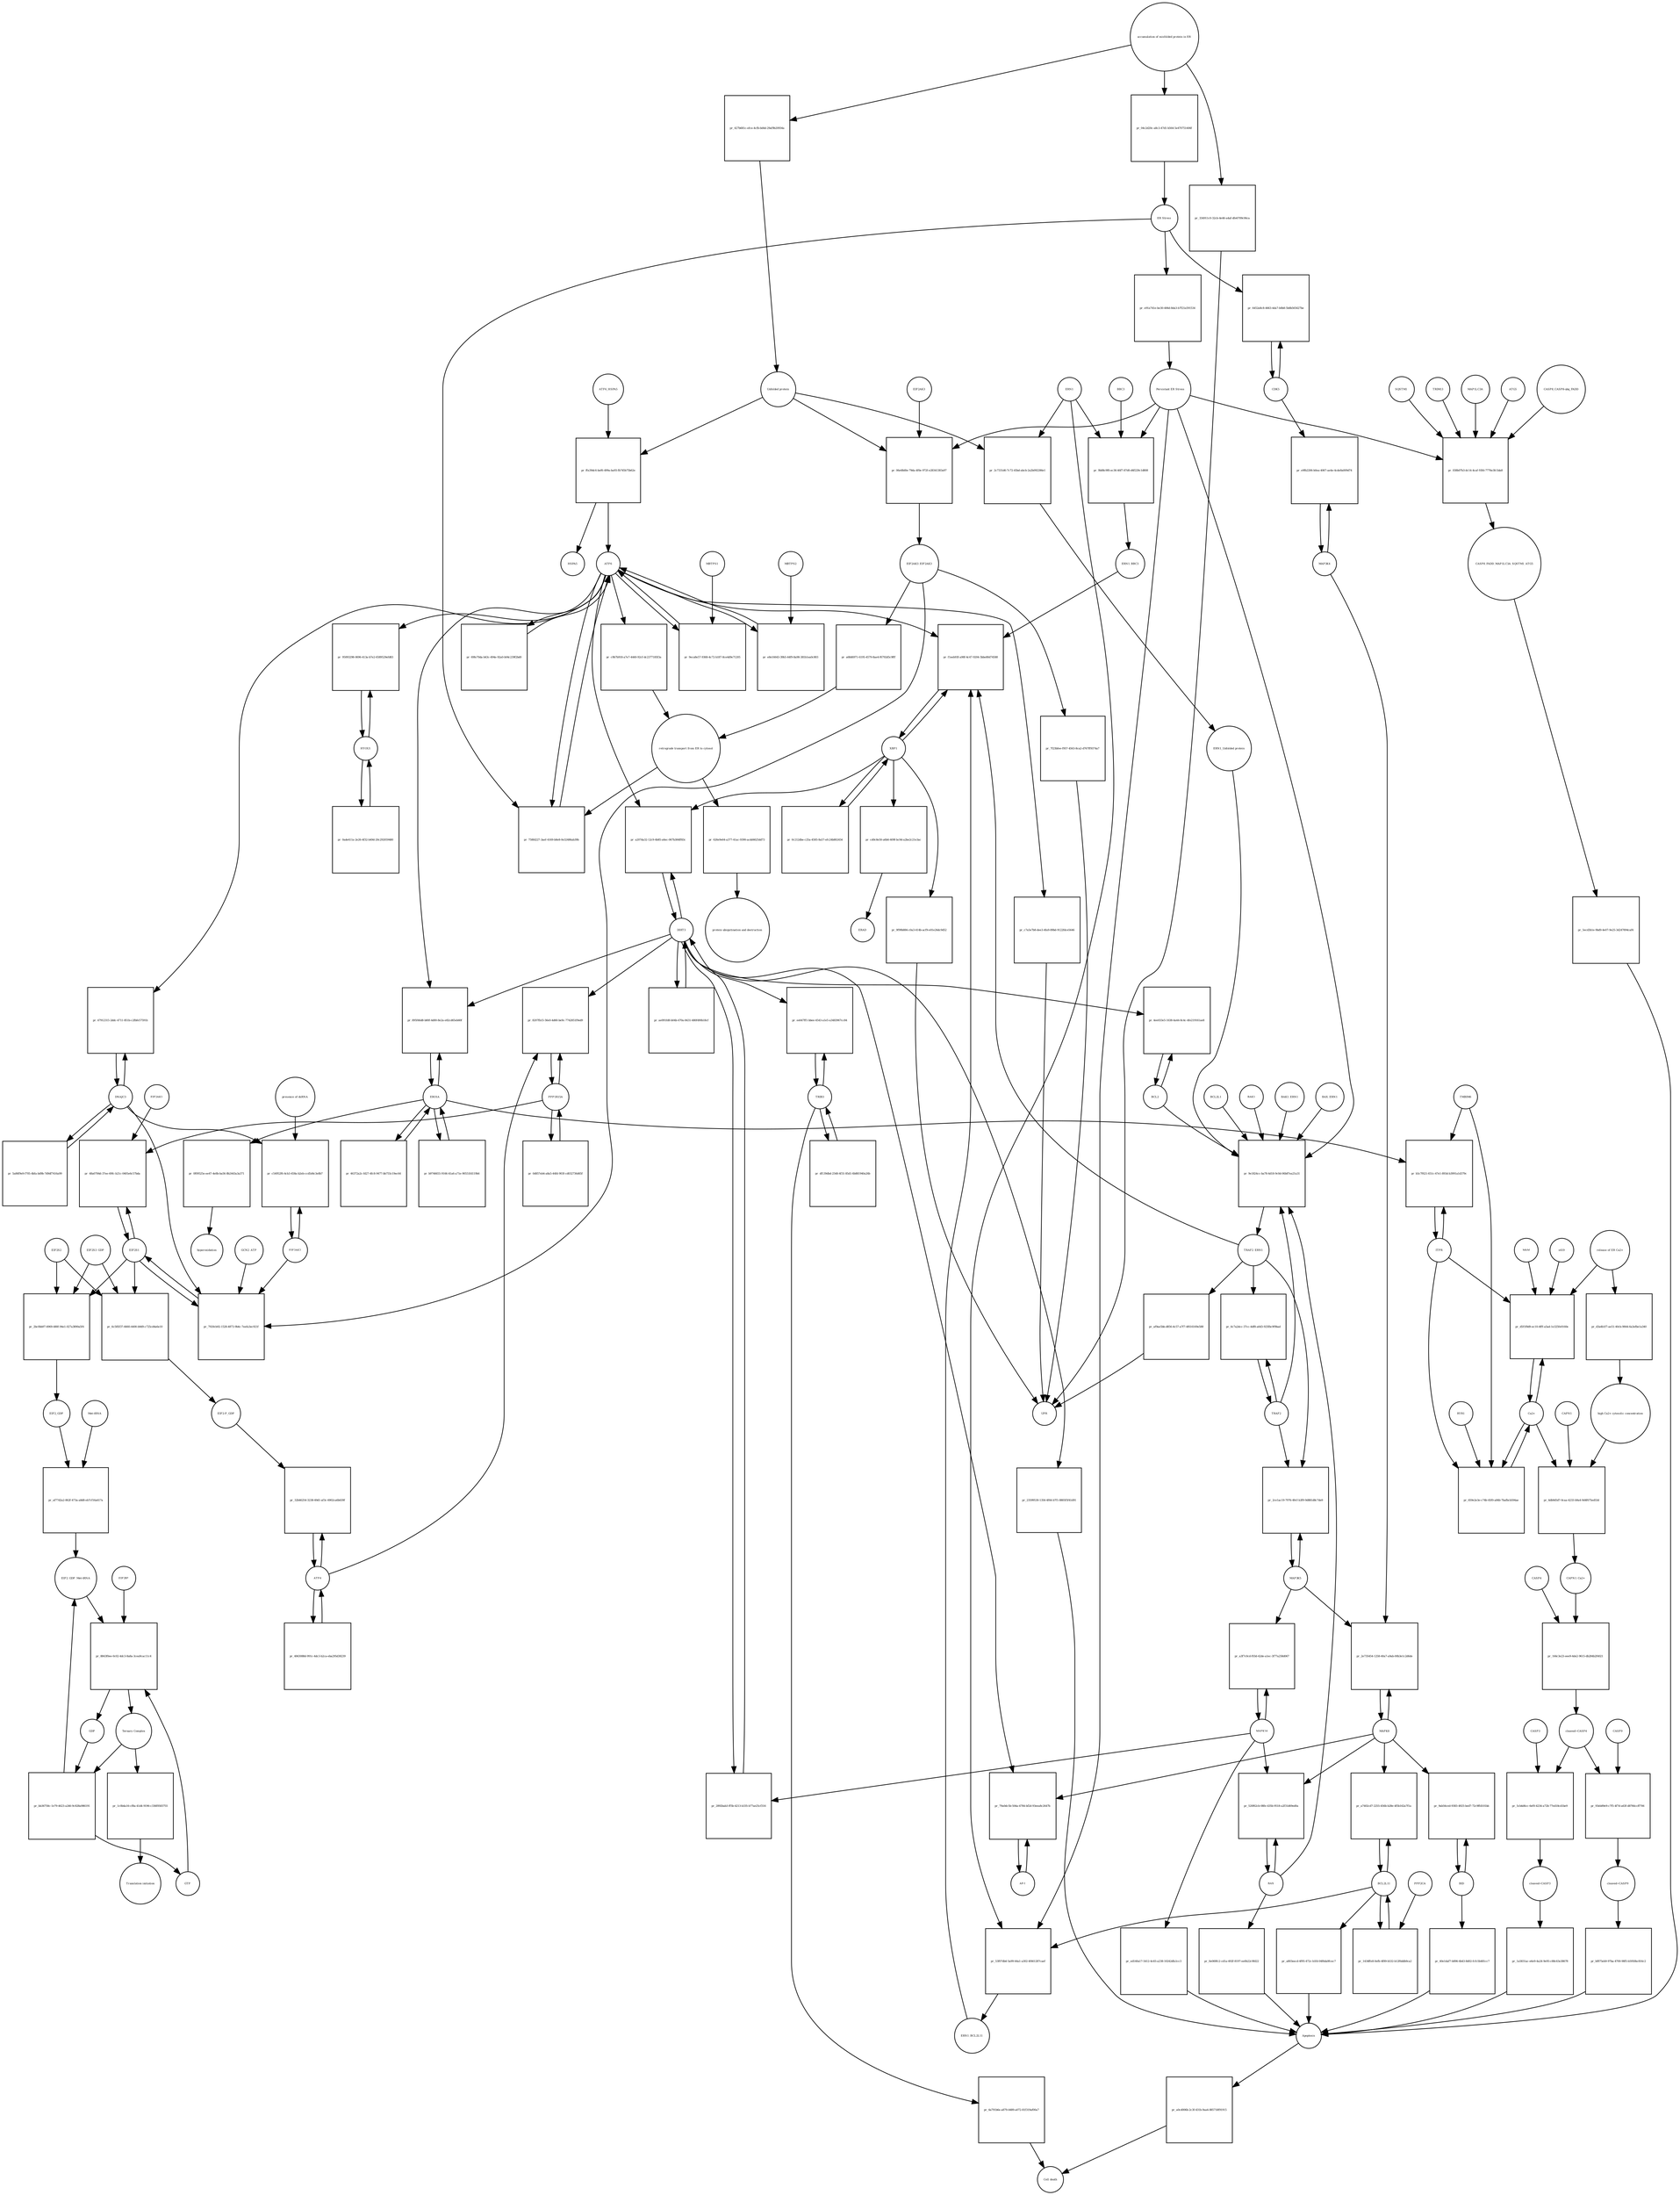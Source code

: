 strict digraph  {
ATF6_HSPA5 [annotation="", bipartite=0, cls=complex, fontsize=4, label=ATF6_HSPA5, shape=circle];
"pr_ffa39dc6-bef6-499a-ba93-fb745b75b62e" [annotation="", bipartite=1, cls=process, fontsize=4, label="pr_ffa39dc6-bef6-499a-ba93-fb745b75b62e", shape=square];
ATF6 [annotation="urn_miriam_hgnc.symbol_ATF6", bipartite=0, cls=macromolecule, fontsize=4, label=ATF6, shape=circle];
HSPA5 [annotation="urn_miriam_hgnc.symbol_HSPA5", bipartite=0, cls=macromolecule, fontsize=4, label=HSPA5, shape=circle];
"Unfolded protein" [annotation="", bipartite=0, cls=macromolecule, fontsize=4, label="Unfolded protein", shape=circle];
ERN1 [annotation="urn_miriam_hgnc.symbol_ERN1", bipartite=0, cls=macromolecule, fontsize=4, label=ERN1, shape=circle];
"pr_2c7331d6-7c72-45bd-abcb-2a2b092286e1" [annotation="", bipartite=1, cls=process, fontsize=4, label="pr_2c7331d6-7c72-45bd-abcb-2a2b092286e1", shape=square];
"ERN1_Unfolded protein" [annotation="", bipartite=0, cls=complex, fontsize=4, label="ERN1_Unfolded protein", shape=circle];
EIF2AK3_EIF2AK3 [annotation="", bipartite=0, cls=complex, fontsize=4, label=EIF2AK3_EIF2AK3, shape=circle];
"pr_a68d6971-6195-4579-8ae4-f6792d5c9fff" [annotation="", bipartite=1, cls=process, fontsize=4, label="pr_a68d6971-6195-4579-8ae4-f6792d5c9fff", shape=square];
"retrograde transport from ER to cytosol" [annotation="", bipartite=0, cls=phenotype, fontsize=4, label="retrograde transport from ER to cytosol", shape=circle];
"pr_c9b7b918-a7e7-4440-92cf-dc2377185f3a" [annotation="", bipartite=1, cls=process, fontsize=4, label="pr_c9b7b918-a7e7-4440-92cf-dc2377185f3a", shape=square];
"pr_626e9e64-a377-41ac-9390-acdd4625dd73" [annotation="", bipartite=1, cls=process, fontsize=4, label="pr_626e9e64-a377-41ac-9390-acdd4625dd73", shape=square];
"protein ubiquitination and destruction" [annotation="", bipartite=0, cls=phenotype, fontsize=4, label="protein ubiquitination and destruction", shape=circle];
"pr_9e1824cc-ba78-4d18-9c0d-06b87ea21a31" [annotation="", bipartite=1, cls=process, fontsize=4, label="pr_9e1824cc-ba78-4d18-9c0d-06b87ea21a31", shape=square];
TRAF2_ERN1 [annotation="", bipartite=0, cls=complex, fontsize=4, label=TRAF2_ERN1, shape=circle];
BAK1_ERN1 [annotation="", bipartite=0, cls=complex, fontsize=4, label=BAK1_ERN1, shape=circle];
BAX_ERN1 [annotation="", bipartite=0, cls=complex, fontsize=4, label=BAX_ERN1, shape=circle];
BCL2 [annotation="urn_miriam_hgnc.symbol_BCL2", bipartite=0, cls="nucleic acid feature", fontsize=4, label=BCL2, shape=circle];
BCL2L1 [annotation="urn_miriam_hgnc.symbol_BCL2L1", bipartite=0, cls=macromolecule, fontsize=4, label=BCL2L1, shape=circle];
"Persistant ER Stress" [annotation="", bipartite=0, cls=phenotype, fontsize=4, label="Persistant ER Stress", shape=circle];
BAX [annotation="urn_miriam_hgnc.symbol_BAX", bipartite=0, cls=macromolecule, fontsize=4, label=BAX, shape=circle];
BAK1 [annotation="urn_miriam_hgnc.symbol_BAK1", bipartite=0, cls=macromolecule, fontsize=4, label=BAK1, shape=circle];
TRAF2 [annotation="urn_miriam_hgnc.symbol_TRAF2", bipartite=0, cls=macromolecule, fontsize=4, label=TRAF2, shape=circle];
XBP1 [annotation="urn_miriam_hgnc.symbol_XBP1", bipartite=0, cls=macromolecule, fontsize=4, label=XBP1, shape=circle];
"pr_f1eeb93f-a98f-4c47-9204-5bbe80d74588" [annotation="", bipartite=1, cls=process, fontsize=4, label="pr_f1eeb93f-a98f-4c47-9204-5bbe80d74588", shape=square];
ERN1_BBC3 [annotation="", bipartite=0, cls=complex, fontsize=4, label=ERN1_BBC3, shape=circle];
ERN1_BCL2L11 [annotation="", bipartite=0, cls=complex, fontsize=4, label=ERN1_BCL2L11, shape=circle];
"pr_0c212dbe-c25a-4585-8a57-efc24b802454" [annotation="", bipartite=1, cls=process, fontsize=4, label="pr_0c212dbe-c25a-4585-8a57-efc24b802454", shape=square];
"pr_cd0c8e50-a6b6-409f-bc9d-a2be2c21e3ac" [annotation="", bipartite=1, cls=process, fontsize=4, label="pr_cd0c8e50-a6b6-409f-bc9d-a2be2c21e3ac", shape=square];
ERAD [annotation="", bipartite=0, cls=phenotype, fontsize=4, label=ERAD, shape=circle];
"pr_9f99b884-c0a3-414b-acf9-e01e26dc9d52" [annotation="", bipartite=1, cls=process, fontsize=4, label="pr_9f99b884-c0a3-414b-acf9-e01e26dc9d52", shape=square];
UPR [annotation="", bipartite=0, cls=phenotype, fontsize=4, label=UPR, shape=circle];
"pr_6c7a2dcc-37cc-4df8-a0d3-925fbc9f9bad" [annotation="", bipartite=1, cls=process, fontsize=4, label="pr_6c7a2dcc-37cc-4df8-a0d3-925fbc9f9bad", shape=square];
MAPK8 [annotation="urn_miriam_hgnc.symbol_MAPK8", bipartite=0, cls=macromolecule, fontsize=4, label=MAPK8, shape=circle];
"pr_2e735454-1258-40a7-a9ab-00b3e1c2d6de" [annotation="", bipartite=1, cls=process, fontsize=4, label="pr_2e735454-1258-40a7-a9ab-00b3e1c2d6de", shape=square];
MAP3K4 [annotation="urn_miriam_hgnc.symbol_MAP3K4", bipartite=0, cls=macromolecule, fontsize=4, label=MAP3K4, shape=circle];
MAP3K5 [annotation="urn_miriam_hgnc.symbol_MAP3K5", bipartite=0, cls=macromolecule, fontsize=4, label=MAP3K5, shape=circle];
MAPK14 [annotation="urn_miriam_hgnc.symbol_MAPK14", bipartite=0, cls=macromolecule, fontsize=4, label=MAPK14, shape=circle];
"pr_a3f7c0cd-f03d-42de-a1ec-3f77a258d067" [annotation="", bipartite=1, cls=process, fontsize=4, label="pr_a3f7c0cd-f03d-42de-a1ec-3f77a258d067", shape=square];
"pr_ed140a17-5412-4c65-a238-10242dfa1cc3" [annotation="", bipartite=1, cls=process, fontsize=4, label="pr_ed140a17-5412-4c65-a238-10242dfa1cc3", shape=square];
Apoptosis [annotation="", bipartite=0, cls=phenotype, fontsize=4, label=Apoptosis, shape=circle];
DDIT3 [annotation="urn_miriam_hgnc.symbol_DDIT3", bipartite=0, cls=macromolecule, fontsize=4, label=DDIT3, shape=circle];
"pr_2892bab3-ff5b-4213-b335-b77ae25cf316" [annotation="", bipartite=1, cls=process, fontsize=4, label="pr_2892bab3-ff5b-4213-b335-b77ae25cf316", shape=square];
"pr_23599530-1356-4f64-b7f1-8805f5f41d91" [annotation="", bipartite=1, cls=process, fontsize=4, label="pr_23599530-1356-4f64-b7f1-8805f5f41d91", shape=square];
"pr_4ee033e5-1638-4a44-8c4c-4fe219161ae8" [annotation="", bipartite=1, cls=process, fontsize=4, label="pr_4ee033e5-1638-4a44-8c4c-4fe219161ae8", shape=square];
"pr_758fd227-3aef-4169-b8e8-0e32486ab39b" [annotation="", bipartite=1, cls=process, fontsize=4, label="pr_758fd227-3aef-4169-b8e8-0e32486ab39b", shape=square];
"ER Stress" [annotation="", bipartite=0, cls=phenotype, fontsize=4, label="ER Stress", shape=circle];
"pr_9eca8e57-9368-4c72-b187-8ce4d9e71205" [annotation="", bipartite=1, cls=process, fontsize=4, label="pr_9eca8e57-9368-4c72-b187-8ce4d9e71205", shape=square];
MBTPS1 [annotation="urn_miriam_hgnc.symbol_MBTPS1", bipartite=0, cls=macromolecule, fontsize=4, label=MBTPS1, shape=circle];
"pr_e8e16643-39b5-44f9-8a98-381b1ea0c803" [annotation="", bipartite=1, cls=process, fontsize=4, label="pr_e8e16643-39b5-44f9-8a98-381b1ea0c803", shape=square];
MBTPS2 [annotation="urn_miriam_hgnc.symbol_MBTPS2", bipartite=0, cls=macromolecule, fontsize=4, label=MBTPS2, shape=circle];
"pr_69fe70da-b43c-494e-92a0-b04c239f2bd0" [annotation="", bipartite=1, cls=process, fontsize=4, label="pr_69fe70da-b43c-494e-92a0-b04c239f2bd0", shape=square];
"pr_ae091fd8-b04b-470a-8431-480f490b18cf" [annotation="", bipartite=1, cls=process, fontsize=4, label="pr_ae091fd8-b04b-470a-8431-480f490b18cf", shape=square];
"pr_a207da32-12c9-4b85-a6ec-067b384ff83c" [annotation="", bipartite=1, cls=process, fontsize=4, label="pr_a207da32-12c9-4b85-a6ec-067b384ff83c", shape=square];
EIF2S1 [annotation="urn_miriam_hgnc.symbol_EIF2S1", bipartite=0, cls=macromolecule, fontsize=4, label=EIF2S1, shape=circle];
"pr_7920cb92-1528-4873-9b4c-7eefa3ec921f" [annotation="", bipartite=1, cls=process, fontsize=4, label="pr_7920cb92-1528-4873-9b4c-7eefa3ec921f", shape=square];
GCN2_ATP [annotation="", bipartite=0, cls=complex, fontsize=4, label=GCN2_ATP, shape=circle];
EIF2AK2 [annotation="urn_miriam_hgnc.symbol_EIF2AK2", bipartite=0, cls=macromolecule, fontsize=4, label=EIF2AK2, shape=circle];
DNAJC3 [annotation="urn_miriam_hgnc.symbol_DNAJC3", bipartite=0, cls=macromolecule, fontsize=4, label=DNAJC3, shape=circle];
EIF2S2 [annotation="urn_miriam_hgnc.symbol_EIF2S2", bipartite=0, cls=macromolecule, fontsize=4, label=EIF2S2, shape=circle];
"pr_2bc0bb97-4969-480f-94e1-027a3890a5f4" [annotation="", bipartite=1, cls=process, fontsize=4, label="pr_2bc0bb97-4969-480f-94e1-027a3890a5f4", shape=square];
EIF2S3_GDP [annotation="", bipartite=0, cls=complex, fontsize=4, label=EIF2S3_GDP, shape=circle];
EIF2_GDP [annotation="", bipartite=0, cls=complex, fontsize=4, label=EIF2_GDP, shape=circle];
"EIF2_GDP_Met-tRNA" [annotation="", bipartite=0, cls=complex, fontsize=4, label="EIF2_GDP_Met-tRNA", shape=circle];
"pr_8843f0ee-0c02-4dc3-8a8a-3cea9cac11c4" [annotation="", bipartite=1, cls=process, fontsize=4, label="pr_8843f0ee-0c02-4dc3-8a8a-3cea9cac11c4", shape=square];
"Ternary Complex" [annotation="", bipartite=0, cls=complex, fontsize=4, label="Ternary Complex", shape=circle];
"EIF2B*" [annotation="", bipartite=0, cls=complex, fontsize=4, label="EIF2B*", shape=circle];
GTP [annotation="urn_miriam_obo.chebi_CHEBI%3A57600", bipartite=0, cls="simple chemical", fontsize=4, label=GTP, shape=circle];
GDP [annotation="urn_miriam_obo.chebi_CHEBI%3A65180", bipartite=0, cls="simple chemical", fontsize=4, label=GDP, shape=circle];
"pr_bb36758c-1e79-4623-a246-9c828a986191" [annotation="", bipartite=1, cls=process, fontsize=4, label="pr_bb36758c-1e79-4623-a246-9c828a986191", shape=square];
ATF4 [annotation="urn_miriam_hgnc.symbol_ATF4", bipartite=0, cls=macromolecule, fontsize=4, label=ATF4, shape=circle];
"pr_32b46254-3238-49d1-af3c-6902ca6b639f" [annotation="", bipartite=1, cls=process, fontsize=4, label="pr_32b46254-3238-49d1-af3c-6902ca6b639f", shape=square];
"EIF2-P_GDP" [annotation="", bipartite=0, cls=complex, fontsize=4, label="EIF2-P_GDP", shape=circle];
"pr_4843088d-991c-4dc3-b2ca-eba295d38239" [annotation="", bipartite=1, cls=process, fontsize=4, label="pr_4843088d-991c-4dc3-b2ca-eba295d38239", shape=square];
PPP1R15A [annotation="urn_miriam_hgnc.symbol_PPP1R15A", bipartite=0, cls=macromolecule, fontsize=4, label=PPP1R15A, shape=circle];
"pr_8207fb15-56e0-4d60-be9c-7742851f9ed9" [annotation="", bipartite=1, cls=process, fontsize=4, label="pr_8207fb15-56e0-4d60-be9c-7742851f9ed9", shape=square];
"pr_0d857eb4-a8a5-44fd-903f-cd032736d65f" [annotation="", bipartite=1, cls=process, fontsize=4, label="pr_0d857eb4-a8a5-44fd-903f-cd032736d65f", shape=square];
"pr_1c0b4a16-cf8a-41d4-9196-c336f0583755" [annotation="", bipartite=1, cls=process, fontsize=4, label="pr_1c0b4a16-cf8a-41d4-9196-c336f0583755", shape=square];
"Translation initiation" [annotation="", bipartite=0, cls=phenotype, fontsize=4, label="Translation initiation", shape=circle];
"pr_2ce1ac19-7976-49cf-b3f9-9d881d8c7de9" [annotation="", bipartite=1, cls=process, fontsize=4, label="pr_2ce1ac19-7976-49cf-b3f9-9d881d8c7de9", shape=square];
ERO1A [annotation="urn_miriam_hgnc.symbol_ERO1A", bipartite=0, cls=macromolecule, fontsize=4, label=ERO1A, shape=circle];
"pr_895f46d8-b80f-4d00-8e2a-e82cd65eb60f" [annotation="", bipartite=1, cls=process, fontsize=4, label="pr_895f46d8-b80f-4d00-8e2a-e82cd65eb60f", shape=square];
"pr_b9746655-9166-41a6-a71e-90551fd119b6" [annotation="", bipartite=1, cls=process, fontsize=4, label="pr_b9746655-9166-41a6-a71e-90551fd119b6", shape=square];
"pr_48a0784d-37ee-49fc-b21c-0405e6c57bda" [annotation="", bipartite=1, cls=process, fontsize=4, label="pr_48a0784d-37ee-49fc-b21c-0405e6c57bda", shape=square];
EIF2AK1 [annotation="urn_miriam_hgnc.symbol_EIF2AK1", bipartite=0, cls=macromolecule, fontsize=4, label=EIF2AK1, shape=circle];
"pr_520f62cb-08fe-435b-9518-a2f31d69ed0a" [annotation="", bipartite=1, cls=process, fontsize=4, label="pr_520f62cb-08fe-435b-9518-a2f31d69ed0a", shape=square];
"pr_0e069fc2-cd1a-492f-8197-ee0b22c9fd22" [annotation="", bipartite=1, cls=process, fontsize=4, label="pr_0e069fc2-cd1a-492f-8197-ee0b22c9fd22", shape=square];
"Ca2+" [annotation="urn_miriam_obo.chebi_CHEBI%3A29108", bipartite=0, cls="simple chemical", fontsize=4, label="Ca2+", shape=circle];
"pr_d5f1f8d9-ec10-4fff-a5ad-1e325fe0160e" [annotation="", bipartite=1, cls=process, fontsize=4, label="pr_d5f1f8d9-ec10-4fff-a5ad-1e325fe0160e", shape=square];
"release of ER Ca2+" [annotation="", bipartite=0, cls=phenotype, fontsize=4, label="release of ER Ca2+", shape=circle];
ITPR [annotation="urn_miriam_hgnc.symbol_ITPR1|urn_miriam_hgnc.symbol_ITPR2|urn_miriam_hgnc.symbol_ITPR3", bipartite=0, cls=macromolecule, fontsize=4, label=ITPR, shape=circle];
MAM [annotation="", bipartite=0, cls=phenotype, fontsize=4, label=MAM, shape=circle];
s619 [annotation="", bipartite=0, cls=complex, fontsize=4, label=s619, shape=circle];
"pr_e9fb2206-b0ea-4067-ae4e-4cde8a009d74" [annotation="", bipartite=1, cls=process, fontsize=4, label="pr_e9fb2206-b0ea-4067-ae4e-4cde8a009d74", shape=square];
CDK5 [annotation="urn_miriam_hgnc.symbol_CDK5", bipartite=0, cls=macromolecule, fontsize=4, label=CDK5, shape=circle];
"pr_6452a8c8-4663-4da7-b0b8-5b8b565627be" [annotation="", bipartite=1, cls="uncertain process", fontsize=4, label="pr_6452a8c8-4663-4da7-b0b8-5b8b565627be", shape=square];
"pr_a0cd006b-2c3f-431b-9aa4-885718f91915" [annotation="", bipartite=1, cls=process, fontsize=4, label="pr_a0cd006b-2c3f-431b-9aa4-885718f91915", shape=square];
"Cell death" [annotation="", bipartite=0, cls=phenotype, fontsize=4, label="Cell death", shape=circle];
"pr_659e2e3e-c74b-45f0-a84b-7bafbcb594ae" [annotation="", bipartite=1, cls=process, fontsize=4, label="pr_659e2e3e-c74b-45f0-a84b-7bafbcb594ae", shape=square];
TMBIM6 [annotation="urn_miriam_hgnc.symbol_TMBIM6", bipartite=0, cls=macromolecule, fontsize=4, label=TMBIM6, shape=circle];
RYR1 [annotation="urn_miriam_hgnc.symbol_RYR1", bipartite=0, cls=macromolecule, fontsize=4, label=RYR1, shape=circle];
EIF2AK3 [annotation="urn_miriam_hgnc.symbol_EIF2AK3", bipartite=0, cls=macromolecule, fontsize=4, label=EIF2AK3, shape=circle];
"pr_06e68d0e-79da-4f0e-972f-e28341383a97" [annotation="", bipartite=1, cls=process, fontsize=4, label="pr_06e68d0e-79da-4f0e-972f-e28341383a97", shape=square];
"pr_0f09525e-ee47-4e8b-ba56-8b2443a3a371" [annotation="", bipartite=1, cls=process, fontsize=4, label="pr_0f09525e-ee47-4e8b-ba56-8b2443a3a371", shape=square];
hyperoxidation [annotation="", bipartite=0, cls=phenotype, fontsize=4, label=hyperoxidation, shape=circle];
"pr_46372a2c-fd27-4fc8-9477-bb755c19ec64" [annotation="", bipartite=1, cls=process, fontsize=4, label="pr_46372a2c-fd27-4fc8-9477-bb755c19ec64", shape=square];
"pr_e91a741e-be30-406d-8da3-b7f21a591534" [annotation="", bipartite=1, cls=process, fontsize=4, label="pr_e91a741e-be30-406d-8da3-b7f21a591534", shape=square];
"CASP8_CASP8-ubq_FADD" [annotation="", bipartite=0, cls=complex, fontsize=4, label="CASP8_CASP8-ubq_FADD", shape=circle];
"pr_038b07b3-dc14-4caf-93fd-7776e3fc5da8" [annotation="", bipartite=1, cls=process, fontsize=4, label="pr_038b07b3-dc14-4caf-93fd-7776e3fc5da8", shape=square];
"SQSTM1 " [annotation="urn_miriam_hgnc.symbol_SQSTM1", bipartite=0, cls=macromolecule, fontsize=4, label="SQSTM1 ", shape=circle];
CASP8_FADD_MAP1LC3A_SQSTM1_ATG5 [annotation="", bipartite=0, cls=complex, fontsize=4, label=CASP8_FADD_MAP1LC3A_SQSTM1_ATG5, shape=circle];
TRIM13 [annotation="urn_miriam_hgnc.symbol_TRIM13", bipartite=0, cls=macromolecule, fontsize=4, label=TRIM13, shape=circle];
MAP1LC3A [annotation="urn_miriam_hgnc.symbol_MAP1LC3A", bipartite=0, cls=macromolecule, fontsize=4, label=MAP1LC3A, shape=circle];
ATG5 [annotation="urn_miriam_hgnc.symbol_ATG5", bipartite=0, cls=macromolecule, fontsize=4, label=ATG5, shape=circle];
"pr_5ecd3b1e-9bd9-4e07-9e25-3d247894caf4" [annotation="", bipartite=1, cls=process, fontsize=4, label="pr_5ecd3b1e-9bd9-4e07-9e25-3d247894caf4", shape=square];
"AP-1" [annotation="urn_miriam_hgnc.symbol_FOS|urn_miriam_hgnc.symbol_FOSB|urn_miriam_hgnc.symbol_FOSL1|urn_miriam_hgnc.symbol_FOSL2|urn_miriam_hgnc.symbol_JUN|urn_miriam_hgnc.symbol_JUNB|urn_miriam_hgnc.symbol_JUND", bipartite=0, cls=macromolecule, fontsize=4, label="AP-1", shape=circle];
"pr_79a0dc5b-504a-4784-bf2d-93eea8c2647b" [annotation="", bipartite=1, cls=process, fontsize=4, label="pr_79a0dc5b-504a-4784-bf2d-93eea8c2647b", shape=square];
"pr_c54952f6-4cb3-458a-b2eb-ccd5d4c3e8b7" [annotation="", bipartite=1, cls=process, fontsize=4, label="pr_c54952f6-4cb3-458a-b2eb-ccd5d4c3e8b7", shape=square];
"presence of dsRNA" [annotation="", bipartite=0, cls=phenotype, fontsize=4, label="presence of dsRNA", shape=circle];
"Met-tRNA" [annotation="urn_miriam_hgnc_HGNC%3A34779", bipartite=0, cls="nucleic acid feature", fontsize=4, label="Met-tRNA", shape=circle];
"pr_af77d2a2-862f-473a-a8d8-eb7cf16a617a" [annotation="", bipartite=1, cls=process, fontsize=4, label="pr_af77d2a2-862f-473a-a8d8-eb7cf16a617a", shape=square];
"pr_6c585f37-6660-4400-b9d9-c725cd4a6e10" [annotation="", bipartite=1, cls=process, fontsize=4, label="pr_6c585f37-6660-4400-b9d9-c725cd4a6e10", shape=square];
"accumulation of misfolded protein in ER" [annotation="", bipartite=0, cls=phenotype, fontsize=4, label="accumulation of misfolded protein in ER", shape=circle];
"pr_427b681c-efce-4cfb-bd4d-29af9b20934a" [annotation="", bipartite=1, cls=process, fontsize=4, label="pr_427b681c-efce-4cfb-bd4d-29af9b20934a", shape=square];
"pr_04c2d20c-a8c3-47d1-b564-5e470751406f" [annotation="", bipartite=1, cls=process, fontsize=4, label="pr_04c2d20c-a8c3-47d1-b564-5e470751406f", shape=square];
"pr_334911c0-32cb-4e46-a4af-dfe6709c06ca" [annotation="", bipartite=1, cls=process, fontsize=4, label="pr_334911c0-32cb-4e46-a4af-dfe6709c06ca", shape=square];
"pr_7f23bfee-f957-4563-8ca2-d767ff9374a7" [annotation="", bipartite=1, cls=process, fontsize=4, label="pr_7f23bfee-f957-4563-8ca2-d767ff9374a7", shape=square];
"pr_af9ae5bb-d856-4c57-a7f7-4f616169e588" [annotation="", bipartite=1, cls=process, fontsize=4, label="pr_af9ae5bb-d856-4c57-a7f7-4f616169e588", shape=square];
"pr_c7a5e7b8-dee3-4fa9-89bd-9122fdce5646" [annotation="", bipartite=1, cls=process, fontsize=4, label="pr_c7a5e7b8-dee3-4fa9-89bd-9122fdce5646", shape=square];
BCL2L11 [annotation="urn_miriam_hgnc.symbol_BCL2L11", bipartite=0, cls=macromolecule, fontsize=4, label=BCL2L11, shape=circle];
"pr_a7402cd7-2255-456b-b28e-4f5b162a7f1a" [annotation="", bipartite=1, cls=process, fontsize=4, label="pr_a7402cd7-2255-456b-b28e-4f5b162a7f1a", shape=square];
BID [annotation="urn_miriam_hgnc.symbol_BID", bipartite=0, cls=macromolecule, fontsize=4, label=BID, shape=circle];
"pr_9ab56ced-9383-4925-bed7-72c9ffd101bb" [annotation="", bipartite=1, cls=process, fontsize=4, label="pr_9ab56ced-9383-4925-bed7-72c9ffd101bb", shape=square];
"pr_a803eecd-4f95-472c-b1fd-04f6da9fcec7" [annotation="", bipartite=1, cls=process, fontsize=4, label="pr_a803eecd-4f95-472c-b1fd-04f6da9fcec7", shape=square];
"pr_40e1daf7-b896-4b43-8d02-fcfc5b481cc7" [annotation="", bipartite=1, cls=process, fontsize=4, label="pr_40e1daf7-b896-4b43-8d02-fcfc5b481cc7", shape=square];
"pr_53f07db4-5a99-44a1-a302-4f461287caef" [annotation="", bipartite=1, cls=process, fontsize=4, label="pr_53f07db4-5a99-44a1-a302-4f461287caef", shape=square];
"pr_9b88c9f8-ec36-46f7-87d0-d6f229c1d808" [annotation="", bipartite=1, cls=process, fontsize=4, label="pr_9b88c9f8-ec36-46f7-87d0-d6f229c1d808", shape=square];
BBC3 [annotation="urn_miriam_hgnc.symbol_BBC3", bipartite=0, cls=macromolecule, fontsize=4, label=BBC3, shape=circle];
"pr_1434ffe8-0efb-4f89-b532-b12f6ddb9ca2" [annotation="", bipartite=1, cls=process, fontsize=4, label="pr_1434ffe8-0efb-4f89-b532-b12f6ddb9ca2", shape=square];
PPP2CA [annotation="urn_miriam_hgnc.symbol_PPP2CA", bipartite=0, cls=macromolecule, fontsize=4, label=PPP2CA, shape=circle];
TRIB3 [annotation="urn_miriam_hgnc.symbol_TRIB3", bipartite=0, cls=macromolecule, fontsize=4, label=TRIB3, shape=circle];
"pr_ee647ff1-bbee-4543-a1e5-a3483967cc84" [annotation="", bipartite=1, cls=process, fontsize=4, label="pr_ee647ff1-bbee-4543-a1e5-a3483967cc84", shape=square];
"pr_df139dbd-2548-4f31-85d1-6b881940a26b" [annotation="", bipartite=1, cls=process, fontsize=4, label="pr_df139dbd-2548-4f31-85d1-6b881940a26b", shape=square];
"pr_4a791b6e-a879-4489-a072-81f319af00a7" [annotation="", bipartite=1, cls=process, fontsize=4, label="pr_4a791b6e-a879-4489-a072-81f319af00a7", shape=square];
"pr_d3a4b1f7-ae51-40cb-9844-6a3efbe1a340" [annotation="", bipartite=1, cls=process, fontsize=4, label="pr_d3a4b1f7-ae51-40cb-9844-6a3efbe1a340", shape=square];
"high Ca2+ cytosolic concentration" [annotation="", bipartite=0, cls=phenotype, fontsize=4, label="high Ca2+ cytosolic concentration", shape=circle];
"pr_47912315-2ddc-4711-851b-c2fbfe57591b" [annotation="", bipartite=1, cls=process, fontsize=4, label="pr_47912315-2ddc-4711-851b-c2fbfe57591b", shape=square];
"pr_5a86f9e9-f705-4bfa-bd9b-7d9df7416a99" [annotation="", bipartite=1, cls=process, fontsize=4, label="pr_5a86f9e9-f705-4bfa-bd9b-7d9df7416a99", shape=square];
"pr_b5c7f621-651c-47e1-893d-b3991a1d379c" [annotation="", bipartite=1, cls=process, fontsize=4, label="pr_b5c7f621-651c-47e1-893d-b3991a1d379c", shape=square];
CASP4 [annotation="urn_miriam_hgnc.symbol_CASP4", bipartite=0, cls=macromolecule, fontsize=4, label=CASP4, shape=circle];
"pr_166c3e23-eee9-4de2-9615-db284b2f4021" [annotation="", bipartite=1, cls=process, fontsize=4, label="pr_166c3e23-eee9-4de2-9615-db284b2f4021", shape=square];
"cleaved~CASP4" [annotation="urn_miriam_hgnc.symbol_CASP4", bipartite=0, cls=macromolecule, fontsize=4, label="cleaved~CASP4", shape=circle];
"CAPN1_Ca2+" [annotation="", bipartite=0, cls=complex, fontsize=4, label="CAPN1_Ca2+", shape=circle];
CASP3 [annotation="urn_miriam_hgnc.symbol_CASP3", bipartite=0, cls=macromolecule, fontsize=4, label=CASP3, shape=circle];
"pr_5cb4d6cc-6ef0-4234-a72b-77ed18cd1be9" [annotation="", bipartite=1, cls=process, fontsize=4, label="pr_5cb4d6cc-6ef0-4234-a72b-77ed18cd1be9", shape=square];
"cleaved~CASP3" [annotation="urn_miriam_hgnc.symbol_CASP3", bipartite=0, cls=macromolecule, fontsize=4, label="cleaved~CASP3", shape=circle];
CASP9 [annotation="urn_miriam_hgnc.symbol_CSAP9", bipartite=0, cls=macromolecule, fontsize=4, label=CASP9, shape=circle];
"pr_93eb89e9-c7f5-4f7d-a63f-d8766ccff706" [annotation="", bipartite=1, cls=process, fontsize=4, label="pr_93eb89e9-c7f5-4f7d-a63f-d8766ccff706", shape=square];
"cleaved~CASP9" [annotation="urn_miriam_hgnc.symbol_CASP9", bipartite=0, cls=macromolecule, fontsize=4, label="cleaved~CASP9", shape=circle];
CAPN1 [annotation="urn_miriam_hgnc.symbol_CAPN1", bipartite=0, cls=macromolecule, fontsize=4, label=CAPN1, shape=circle];
"pr_4db9d5d7-0caa-4233-b9a4-9d4f675ed53d" [annotation="", bipartite=1, cls=process, fontsize=4, label="pr_4db9d5d7-0caa-4233-b9a4-9d4f675ed53d", shape=square];
"pr_1a5831ac-e6e9-4a24-9e95-c88c63e38678" [annotation="", bipartite=1, cls=process, fontsize=4, label="pr_1a5831ac-e6e9-4a24-9e95-c88c63e38678", shape=square];
"pr_bf875eb9-97ba-4700-98f5-b5950bc816c2" [annotation="", bipartite=1, cls=process, fontsize=4, label="pr_bf875eb9-97ba-4700-98f5-b5950bc816c2", shape=square];
HYOU1 [annotation="urn_miriam_hgnc.symbol_HYOU1", bipartite=0, cls=macromolecule, fontsize=4, label=HYOU1, shape=circle];
"pr_95093298-0696-413a-b7e2-6589529efd83" [annotation="", bipartite=1, cls=process, fontsize=4, label="pr_95093298-0696-413a-b7e2-6589529efd83", shape=square];
"pr_0ade411a-2e26-4f32-b49d-20c292059480" [annotation="", bipartite=1, cls=process, fontsize=4, label="pr_0ade411a-2e26-4f32-b49d-20c292059480", shape=square];
ATF6_HSPA5 -> "pr_ffa39dc6-bef6-499a-ba93-fb745b75b62e"  [annotation="", interaction_type=consumption];
"pr_ffa39dc6-bef6-499a-ba93-fb745b75b62e" -> ATF6  [annotation="", interaction_type=production];
"pr_ffa39dc6-bef6-499a-ba93-fb745b75b62e" -> HSPA5  [annotation="", interaction_type=production];
ATF6 -> "pr_c9b7b918-a7e7-4440-92cf-dc2377185f3a"  [annotation="", interaction_type=consumption];
ATF6 -> "pr_f1eeb93f-a98f-4c47-9204-5bbe80d74588"  [annotation="urn_miriam_pubmed_26587781|urn_miriam_pubmed_23430059", interaction_type=catalysis];
ATF6 -> "pr_758fd227-3aef-4169-b8e8-0e32486ab39b"  [annotation="", interaction_type=consumption];
ATF6 -> "pr_9eca8e57-9368-4c72-b187-8ce4d9e71205"  [annotation="", interaction_type=consumption];
ATF6 -> "pr_e8e16643-39b5-44f9-8a98-381b1ea0c803"  [annotation="", interaction_type=consumption];
ATF6 -> "pr_69fe70da-b43c-494e-92a0-b04c239f2bd0"  [annotation="", interaction_type=consumption];
ATF6 -> "pr_a207da32-12c9-4b85-a6ec-067b384ff83c"  [annotation="urn_miriam_pubmed_26587781|urn_miriam_pubmed_17991856|urn_miriam_pubmed_28843399", interaction_type=catalysis];
ATF6 -> "pr_895f46d8-b80f-4d00-8e2a-e82cd65eb60f"  [annotation="urn_miriam_pubmed_23850759|urn_miriam_pubmed_25387528", interaction_type=catalysis];
ATF6 -> "pr_c7a5e7b8-dee3-4fa9-89bd-9122fdce5646"  [annotation="", interaction_type=consumption];
ATF6 -> "pr_47912315-2ddc-4711-851b-c2fbfe57591b"  [annotation="urn_miriam_pubmed_12601012|urn_miriam_pubmed_18360008", interaction_type=catalysis];
ATF6 -> "pr_95093298-0696-413a-b7e2-6589529efd83"  [annotation=urn_miriam_pubmed_18360008, interaction_type=catalysis];
"Unfolded protein" -> "pr_ffa39dc6-bef6-499a-ba93-fb745b75b62e"  [annotation="urn_miriam_pubmed_19509052|urn_miriam_pubmed_12847084|urn_miriam_pubmed_23850759", interaction_type=catalysis];
"Unfolded protein" -> "pr_2c7331d6-7c72-45bd-abcb-2a2b092286e1"  [annotation="", interaction_type=consumption];
"Unfolded protein" -> "pr_06e68d0e-79da-4f0e-972f-e28341383a97"  [annotation=urn_miriam_pubmed_17991856, interaction_type=catalysis];
ERN1 -> "pr_2c7331d6-7c72-45bd-abcb-2a2b092286e1"  [annotation="", interaction_type=consumption];
ERN1 -> "pr_53f07db4-5a99-44a1-a302-4f461287caef"  [annotation="", interaction_type=consumption];
ERN1 -> "pr_9b88c9f8-ec36-46f7-87d0-d6f229c1d808"  [annotation="", interaction_type=consumption];
"pr_2c7331d6-7c72-45bd-abcb-2a2b092286e1" -> "ERN1_Unfolded protein"  [annotation="", interaction_type=production];
"ERN1_Unfolded protein" -> "pr_9e1824cc-ba78-4d18-9c0d-06b87ea21a31"  [annotation="", interaction_type=consumption];
EIF2AK3_EIF2AK3 -> "pr_a68d6971-6195-4579-8ae4-f6792d5c9fff"  [annotation="", interaction_type=consumption];
EIF2AK3_EIF2AK3 -> "pr_7920cb92-1528-4873-9b4c-7eefa3ec921f"  [annotation="urn_miriam_pubmed_12667446|urn_miriam_pubmed_16246152|urn_miriam_pubmed_12601012|urn_miriam_pubmed_23850759|urn_miriam_pubmed_18360008|urn_miriam_pubmed_26587781", interaction_type=catalysis];
EIF2AK3_EIF2AK3 -> "pr_7f23bfee-f957-4563-8ca2-d767ff9374a7"  [annotation="", interaction_type=consumption];
"pr_a68d6971-6195-4579-8ae4-f6792d5c9fff" -> "retrograde transport from ER to cytosol"  [annotation="", interaction_type=production];
"retrograde transport from ER to cytosol" -> "pr_626e9e64-a377-41ac-9390-acdd4625dd73"  [annotation="", interaction_type=consumption];
"retrograde transport from ER to cytosol" -> "pr_758fd227-3aef-4169-b8e8-0e32486ab39b"  [annotation="urn_miriam_pubmed_18360008|urn_miriam_pubmed_17991856|urn_miriam_pubmed_26587781|urn_miriam_pubmed_12847084", interaction_type=inhibition];
"pr_c9b7b918-a7e7-4440-92cf-dc2377185f3a" -> "retrograde transport from ER to cytosol"  [annotation="", interaction_type=production];
"pr_626e9e64-a377-41ac-9390-acdd4625dd73" -> "protein ubiquitination and destruction"  [annotation="", interaction_type=production];
"pr_9e1824cc-ba78-4d18-9c0d-06b87ea21a31" -> TRAF2_ERN1  [annotation="", interaction_type=production];
TRAF2_ERN1 -> "pr_f1eeb93f-a98f-4c47-9204-5bbe80d74588"  [annotation="urn_miriam_pubmed_26587781|urn_miriam_pubmed_23430059", interaction_type=catalysis];
TRAF2_ERN1 -> "pr_6c7a2dcc-37cc-4df8-a0d3-925fbc9f9bad"  [annotation=urn_miriam_pubmed_23850759, interaction_type=catalysis];
TRAF2_ERN1 -> "pr_2ce1ac19-7976-49cf-b3f9-9d881d8c7de9"  [annotation=urn_miriam_pubmed_23850759, interaction_type=catalysis];
TRAF2_ERN1 -> "pr_af9ae5bb-d856-4c57-a7f7-4f616169e588"  [annotation="", interaction_type=consumption];
BAK1_ERN1 -> "pr_9e1824cc-ba78-4d18-9c0d-06b87ea21a31"  [annotation="urn_miriam_pubmed_23850759|urn_miriam_pubmed_23430059|urn_miriam_pubmed_26587781", interaction_type=catalysis];
BAX_ERN1 -> "pr_9e1824cc-ba78-4d18-9c0d-06b87ea21a31"  [annotation="urn_miriam_pubmed_23850759|urn_miriam_pubmed_23430059|urn_miriam_pubmed_26587781", interaction_type=catalysis];
BCL2 -> "pr_9e1824cc-ba78-4d18-9c0d-06b87ea21a31"  [annotation="urn_miriam_pubmed_23850759|urn_miriam_pubmed_23430059|urn_miriam_pubmed_26587781", interaction_type=inhibition];
BCL2 -> "pr_4ee033e5-1638-4a44-8c4c-4fe219161ae8"  [annotation="", interaction_type=consumption];
BCL2L1 -> "pr_9e1824cc-ba78-4d18-9c0d-06b87ea21a31"  [annotation="urn_miriam_pubmed_23850759|urn_miriam_pubmed_23430059|urn_miriam_pubmed_26587781", interaction_type=inhibition];
"Persistant ER Stress" -> "pr_9e1824cc-ba78-4d18-9c0d-06b87ea21a31"  [annotation="urn_miriam_pubmed_23850759|urn_miriam_pubmed_23430059|urn_miriam_pubmed_26587781", interaction_type=inhibition];
"Persistant ER Stress" -> "pr_06e68d0e-79da-4f0e-972f-e28341383a97"  [annotation=urn_miriam_pubmed_17991856, interaction_type=catalysis];
"Persistant ER Stress" -> "pr_038b07b3-dc14-4caf-93fd-7776e3fc5da8"  [annotation=urn_miriam_pubmed_17991856, interaction_type=catalysis];
"Persistant ER Stress" -> "pr_53f07db4-5a99-44a1-a302-4f461287caef"  [annotation="urn_miriam_pubmed_23850759|urn_miriam_pubmed_23430059|urn_miriam_pubmed_26587781", interaction_type=inhibition];
"Persistant ER Stress" -> "pr_9b88c9f8-ec36-46f7-87d0-d6f229c1d808"  [annotation="urn_miriam_pubmed_23430059|urn_miriam_pubmed_17991856", interaction_type=inhibition];
BAX -> "pr_9e1824cc-ba78-4d18-9c0d-06b87ea21a31"  [annotation="urn_miriam_pubmed_23850759|urn_miriam_pubmed_23430059|urn_miriam_pubmed_26587781", interaction_type=catalysis];
BAX -> "pr_520f62cb-08fe-435b-9518-a2f31d69ed0a"  [annotation="", interaction_type=consumption];
BAX -> "pr_0e069fc2-cd1a-492f-8197-ee0b22c9fd22"  [annotation="", interaction_type=consumption];
BAK1 -> "pr_9e1824cc-ba78-4d18-9c0d-06b87ea21a31"  [annotation="urn_miriam_pubmed_23850759|urn_miriam_pubmed_23430059|urn_miriam_pubmed_26587781", interaction_type=catalysis];
TRAF2 -> "pr_9e1824cc-ba78-4d18-9c0d-06b87ea21a31"  [annotation="", interaction_type=consumption];
TRAF2 -> "pr_6c7a2dcc-37cc-4df8-a0d3-925fbc9f9bad"  [annotation="", interaction_type=consumption];
TRAF2 -> "pr_2ce1ac19-7976-49cf-b3f9-9d881d8c7de9"  [annotation=urn_miriam_pubmed_23850759, interaction_type=catalysis];
XBP1 -> "pr_f1eeb93f-a98f-4c47-9204-5bbe80d74588"  [annotation="", interaction_type=consumption];
XBP1 -> "pr_0c212dbe-c25a-4585-8a57-efc24b802454"  [annotation="", interaction_type=consumption];
XBP1 -> "pr_cd0c8e50-a6b6-409f-bc9d-a2be2c21e3ac"  [annotation="", interaction_type=consumption];
XBP1 -> "pr_9f99b884-c0a3-414b-acf9-e01e26dc9d52"  [annotation="", interaction_type=consumption];
XBP1 -> "pr_a207da32-12c9-4b85-a6ec-067b384ff83c"  [annotation="urn_miriam_pubmed_26587781|urn_miriam_pubmed_17991856|urn_miriam_pubmed_28843399", interaction_type=catalysis];
"pr_f1eeb93f-a98f-4c47-9204-5bbe80d74588" -> XBP1  [annotation="", interaction_type=production];
ERN1_BBC3 -> "pr_f1eeb93f-a98f-4c47-9204-5bbe80d74588"  [annotation="urn_miriam_pubmed_26587781|urn_miriam_pubmed_23430059", interaction_type=catalysis];
ERN1_BCL2L11 -> "pr_f1eeb93f-a98f-4c47-9204-5bbe80d74588"  [annotation="urn_miriam_pubmed_26587781|urn_miriam_pubmed_23430059", interaction_type=catalysis];
"pr_0c212dbe-c25a-4585-8a57-efc24b802454" -> XBP1  [annotation="", interaction_type=production];
"pr_cd0c8e50-a6b6-409f-bc9d-a2be2c21e3ac" -> ERAD  [annotation="", interaction_type=production];
"pr_9f99b884-c0a3-414b-acf9-e01e26dc9d52" -> UPR  [annotation="", interaction_type=production];
"pr_6c7a2dcc-37cc-4df8-a0d3-925fbc9f9bad" -> TRAF2  [annotation="", interaction_type=production];
MAPK8 -> "pr_2e735454-1258-40a7-a9ab-00b3e1c2d6de"  [annotation="", interaction_type=consumption];
MAPK8 -> "pr_520f62cb-08fe-435b-9518-a2f31d69ed0a"  [annotation="urn_miriam_pubmed_18191217|urn_miriam_pubmed_23430059", interaction_type=catalysis];
MAPK8 -> "pr_79a0dc5b-504a-4784-bf2d-93eea8c2647b"  [annotation="urn_miriam_pubmed_26618107|urn_miriam_pubmed_26587781|urn_miriam_pubmed_23850759", interaction_type=catalysis];
MAPK8 -> "pr_a7402cd7-2255-456b-b28e-4f5b162a7f1a"  [annotation="urn_miriam_pubmed_26018731|urn_miriam_pubmed_23850759", interaction_type=catalysis];
MAPK8 -> "pr_9ab56ced-9383-4925-bed7-72c9ffd101bb"  [annotation="urn_miriam_pubmed_23430059|urn_miriam_pubmed_11583631", interaction_type=catalysis];
"pr_2e735454-1258-40a7-a9ab-00b3e1c2d6de" -> MAPK8  [annotation="", interaction_type=production];
MAP3K4 -> "pr_2e735454-1258-40a7-a9ab-00b3e1c2d6de"  [annotation="urn_miriam_pubmed_18191217|urn_miriam_pubmed_23850759|urn_miriam_pubmed_26587781", interaction_type=catalysis];
MAP3K4 -> "pr_e9fb2206-b0ea-4067-ae4e-4cde8a009d74"  [annotation="", interaction_type=consumption];
MAP3K5 -> "pr_2e735454-1258-40a7-a9ab-00b3e1c2d6de"  [annotation="urn_miriam_pubmed_18191217|urn_miriam_pubmed_23850759|urn_miriam_pubmed_26587781", interaction_type=catalysis];
MAP3K5 -> "pr_a3f7c0cd-f03d-42de-a1ec-3f77a258d067"  [annotation="urn_miriam_pubmed_23850759|urn_miriam_pubmed_12215209", interaction_type=catalysis];
MAP3K5 -> "pr_2ce1ac19-7976-49cf-b3f9-9d881d8c7de9"  [annotation="", interaction_type=consumption];
MAPK14 -> "pr_a3f7c0cd-f03d-42de-a1ec-3f77a258d067"  [annotation="", interaction_type=consumption];
MAPK14 -> "pr_ed140a17-5412-4c65-a238-10242dfa1cc3"  [annotation="", interaction_type=consumption];
MAPK14 -> "pr_2892bab3-ff5b-4213-b335-b77ae25cf316"  [annotation="urn_miriam_pubmed_23850759|urn_miriam_pubmed_23430059|urn_miriam_pubmed_26137585", interaction_type=catalysis];
MAPK14 -> "pr_520f62cb-08fe-435b-9518-a2f31d69ed0a"  [annotation="urn_miriam_pubmed_18191217|urn_miriam_pubmed_23430059", interaction_type=catalysis];
"pr_a3f7c0cd-f03d-42de-a1ec-3f77a258d067" -> MAPK14  [annotation="", interaction_type=production];
"pr_ed140a17-5412-4c65-a238-10242dfa1cc3" -> Apoptosis  [annotation="", interaction_type=production];
Apoptosis -> "pr_a0cd006b-2c3f-431b-9aa4-885718f91915"  [annotation="", interaction_type=consumption];
DDIT3 -> "pr_2892bab3-ff5b-4213-b335-b77ae25cf316"  [annotation="", interaction_type=consumption];
DDIT3 -> "pr_23599530-1356-4f64-b7f1-8805f5f41d91"  [annotation="", interaction_type=consumption];
DDIT3 -> "pr_4ee033e5-1638-4a44-8c4c-4fe219161ae8"  [annotation="urn_miriam_pubmed_30662442|urn_miriam_pubmed_23850759", interaction_type=inhibition];
DDIT3 -> "pr_ae091fd8-b04b-470a-8431-480f490b18cf"  [annotation="", interaction_type=consumption];
DDIT3 -> "pr_a207da32-12c9-4b85-a6ec-067b384ff83c"  [annotation="", interaction_type=consumption];
DDIT3 -> "pr_8207fb15-56e0-4d60-be9c-7742851f9ed9"  [annotation="urn_miriam_pubmed_23850759|urn_miriam_pubmed_31638256", interaction_type=catalysis];
DDIT3 -> "pr_895f46d8-b80f-4d00-8e2a-e82cd65eb60f"  [annotation="urn_miriam_pubmed_23850759|urn_miriam_pubmed_25387528", interaction_type=catalysis];
DDIT3 -> "pr_79a0dc5b-504a-4784-bf2d-93eea8c2647b"  [annotation="urn_miriam_pubmed_26618107|urn_miriam_pubmed_26587781|urn_miriam_pubmed_23850759", interaction_type=catalysis];
DDIT3 -> "pr_ee647ff1-bbee-4543-a1e5-a3483967cc84"  [annotation="urn_miriam_pubmed_23430059|urn_miriam_pubmed_18940792", interaction_type=catalysis];
"pr_2892bab3-ff5b-4213-b335-b77ae25cf316" -> DDIT3  [annotation="", interaction_type=production];
"pr_23599530-1356-4f64-b7f1-8805f5f41d91" -> Apoptosis  [annotation="", interaction_type=production];
"pr_4ee033e5-1638-4a44-8c4c-4fe219161ae8" -> BCL2  [annotation="", interaction_type=production];
"pr_758fd227-3aef-4169-b8e8-0e32486ab39b" -> ATF6  [annotation="", interaction_type=production];
"ER Stress" -> "pr_758fd227-3aef-4169-b8e8-0e32486ab39b"  [annotation="urn_miriam_pubmed_18360008|urn_miriam_pubmed_17991856|urn_miriam_pubmed_26587781|urn_miriam_pubmed_12847084", interaction_type=catalysis];
"ER Stress" -> "pr_6452a8c8-4663-4da7-b0b8-5b8b565627be"  [annotation=urn_miriam_pubmed_22388889, interaction_type=catalysis];
"ER Stress" -> "pr_e91a741e-be30-406d-8da3-b7f21a591534"  [annotation="", interaction_type=consumption];
"pr_9eca8e57-9368-4c72-b187-8ce4d9e71205" -> ATF6  [annotation="", interaction_type=production];
MBTPS1 -> "pr_9eca8e57-9368-4c72-b187-8ce4d9e71205"  [annotation="urn_miriam_pubmed_18360008|urn_miriam_pubmed_17991856|urn_miriam_pubmed_26587781|urn_miriam_pubmed_23850759", interaction_type=catalysis];
"pr_e8e16643-39b5-44f9-8a98-381b1ea0c803" -> ATF6  [annotation="", interaction_type=production];
MBTPS2 -> "pr_e8e16643-39b5-44f9-8a98-381b1ea0c803"  [annotation="urn_miriam_pubmed_23850759|urn_miriam_pubmed_26587781|urn_miriam_pubmed_17991856|urn_miriam_pubmed_18360008", interaction_type=catalysis];
"pr_69fe70da-b43c-494e-92a0-b04c239f2bd0" -> ATF6  [annotation="", interaction_type=production];
"pr_ae091fd8-b04b-470a-8431-480f490b18cf" -> DDIT3  [annotation="", interaction_type=production];
"pr_a207da32-12c9-4b85-a6ec-067b384ff83c" -> DDIT3  [annotation="", interaction_type=production];
EIF2S1 -> "pr_7920cb92-1528-4873-9b4c-7eefa3ec921f"  [annotation="", interaction_type=consumption];
EIF2S1 -> "pr_2bc0bb97-4969-480f-94e1-027a3890a5f4"  [annotation="", interaction_type=consumption];
EIF2S1 -> "pr_48a0784d-37ee-49fc-b21c-0405e6c57bda"  [annotation="", interaction_type=consumption];
EIF2S1 -> "pr_6c585f37-6660-4400-b9d9-c725cd4a6e10"  [annotation="", interaction_type=consumption];
"pr_7920cb92-1528-4873-9b4c-7eefa3ec921f" -> EIF2S1  [annotation="", interaction_type=production];
GCN2_ATP -> "pr_7920cb92-1528-4873-9b4c-7eefa3ec921f"  [annotation="urn_miriam_pubmed_12667446|urn_miriam_pubmed_16246152|urn_miriam_pubmed_12601012|urn_miriam_pubmed_23850759|urn_miriam_pubmed_18360008|urn_miriam_pubmed_26587781", interaction_type=catalysis];
EIF2AK2 -> "pr_7920cb92-1528-4873-9b4c-7eefa3ec921f"  [annotation="urn_miriam_pubmed_12667446|urn_miriam_pubmed_16246152|urn_miriam_pubmed_12601012|urn_miriam_pubmed_23850759|urn_miriam_pubmed_18360008|urn_miriam_pubmed_26587781", interaction_type=catalysis];
EIF2AK2 -> "pr_c54952f6-4cb3-458a-b2eb-ccd5d4c3e8b7"  [annotation="", interaction_type=consumption];
DNAJC3 -> "pr_7920cb92-1528-4873-9b4c-7eefa3ec921f"  [annotation="urn_miriam_pubmed_12667446|urn_miriam_pubmed_16246152|urn_miriam_pubmed_12601012|urn_miriam_pubmed_23850759|urn_miriam_pubmed_18360008|urn_miriam_pubmed_26587781", interaction_type=inhibition];
DNAJC3 -> "pr_c54952f6-4cb3-458a-b2eb-ccd5d4c3e8b7"  [annotation="urn_miriam_pubmed_12601012|urn_miriam_pubmed_26587781|urn_miriam_pubmed_23850759", interaction_type=inhibition];
DNAJC3 -> "pr_47912315-2ddc-4711-851b-c2fbfe57591b"  [annotation="", interaction_type=consumption];
DNAJC3 -> "pr_5a86f9e9-f705-4bfa-bd9b-7d9df7416a99"  [annotation="", interaction_type=consumption];
EIF2S2 -> "pr_2bc0bb97-4969-480f-94e1-027a3890a5f4"  [annotation="", interaction_type=consumption];
EIF2S2 -> "pr_6c585f37-6660-4400-b9d9-c725cd4a6e10"  [annotation="", interaction_type=consumption];
"pr_2bc0bb97-4969-480f-94e1-027a3890a5f4" -> EIF2_GDP  [annotation="", interaction_type=production];
EIF2S3_GDP -> "pr_2bc0bb97-4969-480f-94e1-027a3890a5f4"  [annotation="", interaction_type=consumption];
EIF2S3_GDP -> "pr_6c585f37-6660-4400-b9d9-c725cd4a6e10"  [annotation="", interaction_type=consumption];
EIF2_GDP -> "pr_af77d2a2-862f-473a-a8d8-eb7cf16a617a"  [annotation="", interaction_type=consumption];
"EIF2_GDP_Met-tRNA" -> "pr_8843f0ee-0c02-4dc3-8a8a-3cea9cac11c4"  [annotation="", interaction_type=consumption];
"pr_8843f0ee-0c02-4dc3-8a8a-3cea9cac11c4" -> "Ternary Complex"  [annotation="", interaction_type=production];
"pr_8843f0ee-0c02-4dc3-8a8a-3cea9cac11c4" -> GDP  [annotation="", interaction_type=production];
"Ternary Complex" -> "pr_bb36758c-1e79-4623-a246-9c828a986191"  [annotation="", interaction_type=consumption];
"Ternary Complex" -> "pr_1c0b4a16-cf8a-41d4-9196-c336f0583755"  [annotation="", interaction_type=consumption];
"EIF2B*" -> "pr_8843f0ee-0c02-4dc3-8a8a-3cea9cac11c4"  [annotation="urn_miriam_pubmed_23850759|urn_miriam_pubmed_16246152", interaction_type=catalysis];
GTP -> "pr_8843f0ee-0c02-4dc3-8a8a-3cea9cac11c4"  [annotation="", interaction_type=consumption];
GDP -> "pr_bb36758c-1e79-4623-a246-9c828a986191"  [annotation="", interaction_type=consumption];
"pr_bb36758c-1e79-4623-a246-9c828a986191" -> "EIF2_GDP_Met-tRNA"  [annotation="", interaction_type=production];
"pr_bb36758c-1e79-4623-a246-9c828a986191" -> GTP  [annotation="", interaction_type=production];
ATF4 -> "pr_32b46254-3238-49d1-af3c-6902ca6b639f"  [annotation="", interaction_type=consumption];
ATF4 -> "pr_4843088d-991c-4dc3-b2ca-eba295d38239"  [annotation="", interaction_type=consumption];
ATF4 -> "pr_8207fb15-56e0-4d60-be9c-7742851f9ed9"  [annotation="urn_miriam_pubmed_23850759|urn_miriam_pubmed_31638256", interaction_type=catalysis];
"pr_32b46254-3238-49d1-af3c-6902ca6b639f" -> ATF4  [annotation="", interaction_type=production];
"EIF2-P_GDP" -> "pr_32b46254-3238-49d1-af3c-6902ca6b639f"  [annotation="urn_miriam_pubmed_15277680|urn_miriam_pubmed_16246152|urn_miriam_pubmed_23850759", interaction_type=catalysis];
"pr_4843088d-991c-4dc3-b2ca-eba295d38239" -> ATF4  [annotation="", interaction_type=production];
PPP1R15A -> "pr_8207fb15-56e0-4d60-be9c-7742851f9ed9"  [annotation="", interaction_type=consumption];
PPP1R15A -> "pr_0d857eb4-a8a5-44fd-903f-cd032736d65f"  [annotation="", interaction_type=consumption];
PPP1R15A -> "pr_48a0784d-37ee-49fc-b21c-0405e6c57bda"  [annotation="urn_miriam_pubmed_23850759|urn_miriam_pubmed_12667446|urn_miriam_pubmed_16246152|urn_miriam_pubmed_12601012", interaction_type=catalysis];
"pr_8207fb15-56e0-4d60-be9c-7742851f9ed9" -> PPP1R15A  [annotation="", interaction_type=production];
"pr_0d857eb4-a8a5-44fd-903f-cd032736d65f" -> PPP1R15A  [annotation="", interaction_type=production];
"pr_1c0b4a16-cf8a-41d4-9196-c336f0583755" -> "Translation initiation"  [annotation="", interaction_type=production];
"pr_2ce1ac19-7976-49cf-b3f9-9d881d8c7de9" -> MAP3K5  [annotation="", interaction_type=production];
ERO1A -> "pr_895f46d8-b80f-4d00-8e2a-e82cd65eb60f"  [annotation="", interaction_type=consumption];
ERO1A -> "pr_b9746655-9166-41a6-a71e-90551fd119b6"  [annotation="", interaction_type=consumption];
ERO1A -> "pr_0f09525e-ee47-4e8b-ba56-8b2443a3a371"  [annotation="", interaction_type=consumption];
ERO1A -> "pr_46372a2c-fd27-4fc8-9477-bb755c19ec64"  [annotation="", interaction_type=consumption];
ERO1A -> "pr_b5c7f621-651c-47e1-893d-b3991a1d379c"  [annotation="urn_miriam_pubmed_23850759|urn_miriam_pubmed_23430059", interaction_type=catalysis];
"pr_895f46d8-b80f-4d00-8e2a-e82cd65eb60f" -> ERO1A  [annotation="", interaction_type=production];
"pr_b9746655-9166-41a6-a71e-90551fd119b6" -> ERO1A  [annotation="", interaction_type=production];
"pr_48a0784d-37ee-49fc-b21c-0405e6c57bda" -> EIF2S1  [annotation="", interaction_type=production];
EIF2AK1 -> "pr_48a0784d-37ee-49fc-b21c-0405e6c57bda"  [annotation="urn_miriam_pubmed_23850759|urn_miriam_pubmed_12667446|urn_miriam_pubmed_16246152|urn_miriam_pubmed_12601012", interaction_type=catalysis];
"pr_520f62cb-08fe-435b-9518-a2f31d69ed0a" -> BAX  [annotation="", interaction_type=production];
"pr_0e069fc2-cd1a-492f-8197-ee0b22c9fd22" -> Apoptosis  [annotation="", interaction_type=production];
"Ca2+" -> "pr_d5f1f8d9-ec10-4fff-a5ad-1e325fe0160e"  [annotation="", interaction_type=consumption];
"Ca2+" -> "pr_659e2e3e-c74b-45f0-a84b-7bafbcb594ae"  [annotation="", interaction_type=consumption];
"Ca2+" -> "pr_4db9d5d7-0caa-4233-b9a4-9d4f675ed53d"  [annotation="", interaction_type=consumption];
"pr_d5f1f8d9-ec10-4fff-a5ad-1e325fe0160e" -> "Ca2+"  [annotation="", interaction_type=production];
"release of ER Ca2+" -> "pr_d5f1f8d9-ec10-4fff-a5ad-1e325fe0160e"  [annotation=urn_miriam_pubmed_23850759, interaction_type=catalysis];
"release of ER Ca2+" -> "pr_d3a4b1f7-ae51-40cb-9844-6a3efbe1a340"  [annotation="", interaction_type=consumption];
ITPR -> "pr_d5f1f8d9-ec10-4fff-a5ad-1e325fe0160e"  [annotation=urn_miriam_pubmed_23850759, interaction_type=catalysis];
ITPR -> "pr_659e2e3e-c74b-45f0-a84b-7bafbcb594ae"  [annotation=urn_miriam_pubmed_23850759, interaction_type=catalysis];
ITPR -> "pr_b5c7f621-651c-47e1-893d-b3991a1d379c"  [annotation="", interaction_type=consumption];
MAM -> "pr_d5f1f8d9-ec10-4fff-a5ad-1e325fe0160e"  [annotation=urn_miriam_pubmed_23850759, interaction_type=catalysis];
s619 -> "pr_d5f1f8d9-ec10-4fff-a5ad-1e325fe0160e"  [annotation=urn_miriam_pubmed_23850759, interaction_type=catalysis];
"pr_e9fb2206-b0ea-4067-ae4e-4cde8a009d74" -> MAP3K4  [annotation="", interaction_type=production];
CDK5 -> "pr_e9fb2206-b0ea-4067-ae4e-4cde8a009d74"  [annotation=urn_miriam_pubmed_22388889, interaction_type=catalysis];
CDK5 -> "pr_6452a8c8-4663-4da7-b0b8-5b8b565627be"  [annotation="", interaction_type=consumption];
"pr_6452a8c8-4663-4da7-b0b8-5b8b565627be" -> CDK5  [annotation="", interaction_type=production];
"pr_a0cd006b-2c3f-431b-9aa4-885718f91915" -> "Cell death"  [annotation="", interaction_type=production];
"pr_659e2e3e-c74b-45f0-a84b-7bafbcb594ae" -> "Ca2+"  [annotation="", interaction_type=production];
TMBIM6 -> "pr_659e2e3e-c74b-45f0-a84b-7bafbcb594ae"  [annotation=urn_miriam_pubmed_23850759, interaction_type=catalysis];
TMBIM6 -> "pr_b5c7f621-651c-47e1-893d-b3991a1d379c"  [annotation="urn_miriam_pubmed_23850759|urn_miriam_pubmed_23430059", interaction_type=catalysis];
RYR1 -> "pr_659e2e3e-c74b-45f0-a84b-7bafbcb594ae"  [annotation=urn_miriam_pubmed_23850759, interaction_type=catalysis];
EIF2AK3 -> "pr_06e68d0e-79da-4f0e-972f-e28341383a97"  [annotation="", interaction_type=consumption];
"pr_06e68d0e-79da-4f0e-972f-e28341383a97" -> EIF2AK3_EIF2AK3  [annotation="", interaction_type=production];
"pr_0f09525e-ee47-4e8b-ba56-8b2443a3a371" -> hyperoxidation  [annotation="", interaction_type=production];
"pr_46372a2c-fd27-4fc8-9477-bb755c19ec64" -> ERO1A  [annotation="", interaction_type=production];
"pr_e91a741e-be30-406d-8da3-b7f21a591534" -> "Persistant ER Stress"  [annotation="", interaction_type=production];
"CASP8_CASP8-ubq_FADD" -> "pr_038b07b3-dc14-4caf-93fd-7776e3fc5da8"  [annotation="", interaction_type=consumption];
"pr_038b07b3-dc14-4caf-93fd-7776e3fc5da8" -> CASP8_FADD_MAP1LC3A_SQSTM1_ATG5  [annotation="", interaction_type=production];
"SQSTM1 " -> "pr_038b07b3-dc14-4caf-93fd-7776e3fc5da8"  [annotation="", interaction_type=consumption];
CASP8_FADD_MAP1LC3A_SQSTM1_ATG5 -> "pr_5ecd3b1e-9bd9-4e07-9e25-3d247894caf4"  [annotation="", interaction_type=consumption];
TRIM13 -> "pr_038b07b3-dc14-4caf-93fd-7776e3fc5da8"  [annotation=urn_miriam_pubmed_17991856, interaction_type=catalysis];
MAP1LC3A -> "pr_038b07b3-dc14-4caf-93fd-7776e3fc5da8"  [annotation="", interaction_type=consumption];
ATG5 -> "pr_038b07b3-dc14-4caf-93fd-7776e3fc5da8"  [annotation="", interaction_type=consumption];
"pr_5ecd3b1e-9bd9-4e07-9e25-3d247894caf4" -> Apoptosis  [annotation="", interaction_type=production];
"AP-1" -> "pr_79a0dc5b-504a-4784-bf2d-93eea8c2647b"  [annotation="", interaction_type=consumption];
"pr_79a0dc5b-504a-4784-bf2d-93eea8c2647b" -> "AP-1"  [annotation="", interaction_type=production];
"pr_c54952f6-4cb3-458a-b2eb-ccd5d4c3e8b7" -> EIF2AK2  [annotation="", interaction_type=production];
"presence of dsRNA" -> "pr_c54952f6-4cb3-458a-b2eb-ccd5d4c3e8b7"  [annotation="urn_miriam_pubmed_12601012|urn_miriam_pubmed_26587781|urn_miriam_pubmed_23850759", interaction_type=catalysis];
"Met-tRNA" -> "pr_af77d2a2-862f-473a-a8d8-eb7cf16a617a"  [annotation="", interaction_type=consumption];
"pr_af77d2a2-862f-473a-a8d8-eb7cf16a617a" -> "EIF2_GDP_Met-tRNA"  [annotation="", interaction_type=production];
"pr_6c585f37-6660-4400-b9d9-c725cd4a6e10" -> "EIF2-P_GDP"  [annotation="", interaction_type=production];
"accumulation of misfolded protein in ER" -> "pr_427b681c-efce-4cfb-bd4d-29af9b20934a"  [annotation="", interaction_type=consumption];
"accumulation of misfolded protein in ER" -> "pr_04c2d20c-a8c3-47d1-b564-5e470751406f"  [annotation="", interaction_type=consumption];
"accumulation of misfolded protein in ER" -> "pr_334911c0-32cb-4e46-a4af-dfe6709c06ca"  [annotation="", interaction_type=consumption];
"pr_427b681c-efce-4cfb-bd4d-29af9b20934a" -> "Unfolded protein"  [annotation="", interaction_type=production];
"pr_04c2d20c-a8c3-47d1-b564-5e470751406f" -> "ER Stress"  [annotation="", interaction_type=production];
"pr_334911c0-32cb-4e46-a4af-dfe6709c06ca" -> UPR  [annotation="", interaction_type=production];
"pr_7f23bfee-f957-4563-8ca2-d767ff9374a7" -> UPR  [annotation="", interaction_type=production];
"pr_af9ae5bb-d856-4c57-a7f7-4f616169e588" -> UPR  [annotation="", interaction_type=production];
"pr_c7a5e7b8-dee3-4fa9-89bd-9122fdce5646" -> UPR  [annotation="", interaction_type=production];
BCL2L11 -> "pr_a7402cd7-2255-456b-b28e-4f5b162a7f1a"  [annotation="", interaction_type=consumption];
BCL2L11 -> "pr_a803eecd-4f95-472c-b1fd-04f6da9fcec7"  [annotation="", interaction_type=consumption];
BCL2L11 -> "pr_53f07db4-5a99-44a1-a302-4f461287caef"  [annotation="", interaction_type=consumption];
BCL2L11 -> "pr_1434ffe8-0efb-4f89-b532-b12f6ddb9ca2"  [annotation="", interaction_type=consumption];
"pr_a7402cd7-2255-456b-b28e-4f5b162a7f1a" -> BCL2L11  [annotation="", interaction_type=production];
BID -> "pr_9ab56ced-9383-4925-bed7-72c9ffd101bb"  [annotation="", interaction_type=consumption];
BID -> "pr_40e1daf7-b896-4b43-8d02-fcfc5b481cc7"  [annotation="", interaction_type=consumption];
"pr_9ab56ced-9383-4925-bed7-72c9ffd101bb" -> BID  [annotation="", interaction_type=production];
"pr_a803eecd-4f95-472c-b1fd-04f6da9fcec7" -> Apoptosis  [annotation="", interaction_type=production];
"pr_40e1daf7-b896-4b43-8d02-fcfc5b481cc7" -> Apoptosis  [annotation="", interaction_type=production];
"pr_53f07db4-5a99-44a1-a302-4f461287caef" -> ERN1_BCL2L11  [annotation="", interaction_type=production];
"pr_9b88c9f8-ec36-46f7-87d0-d6f229c1d808" -> ERN1_BBC3  [annotation="", interaction_type=production];
BBC3 -> "pr_9b88c9f8-ec36-46f7-87d0-d6f229c1d808"  [annotation="", interaction_type=consumption];
"pr_1434ffe8-0efb-4f89-b532-b12f6ddb9ca2" -> BCL2L11  [annotation="", interaction_type=production];
PPP2CA -> "pr_1434ffe8-0efb-4f89-b532-b12f6ddb9ca2"  [annotation="urn_miriam_pubmed_23850759|urn_miriam_pubmed_23430059", interaction_type=catalysis];
TRIB3 -> "pr_ee647ff1-bbee-4543-a1e5-a3483967cc84"  [annotation="", interaction_type=consumption];
TRIB3 -> "pr_df139dbd-2548-4f31-85d1-6b881940a26b"  [annotation="", interaction_type=consumption];
TRIB3 -> "pr_4a791b6e-a879-4489-a072-81f319af00a7"  [annotation="", interaction_type=consumption];
"pr_ee647ff1-bbee-4543-a1e5-a3483967cc84" -> TRIB3  [annotation="", interaction_type=production];
"pr_df139dbd-2548-4f31-85d1-6b881940a26b" -> TRIB3  [annotation="", interaction_type=production];
"pr_4a791b6e-a879-4489-a072-81f319af00a7" -> "Cell death"  [annotation="", interaction_type=production];
"pr_d3a4b1f7-ae51-40cb-9844-6a3efbe1a340" -> "high Ca2+ cytosolic concentration"  [annotation="", interaction_type=production];
"high Ca2+ cytosolic concentration" -> "pr_4db9d5d7-0caa-4233-b9a4-9d4f675ed53d"  [annotation=urn_miriam_pubmed_19931333, interaction_type=catalysis];
"pr_47912315-2ddc-4711-851b-c2fbfe57591b" -> DNAJC3  [annotation="", interaction_type=production];
"pr_5a86f9e9-f705-4bfa-bd9b-7d9df7416a99" -> DNAJC3  [annotation="", interaction_type=production];
"pr_b5c7f621-651c-47e1-893d-b3991a1d379c" -> ITPR  [annotation="", interaction_type=production];
CASP4 -> "pr_166c3e23-eee9-4de2-9615-db284b2f4021"  [annotation="", interaction_type=consumption];
"pr_166c3e23-eee9-4de2-9615-db284b2f4021" -> "cleaved~CASP4"  [annotation="", interaction_type=production];
"cleaved~CASP4" -> "pr_5cb4d6cc-6ef0-4234-a72b-77ed18cd1be9"  [annotation="urn_miriam_pubmed_19931333|urn_miriam_pubmed_26618107", interaction_type=catalysis];
"cleaved~CASP4" -> "pr_93eb89e9-c7f5-4f7d-a63f-d8766ccff706"  [annotation="urn_miriam_pubmed_19931333|urn_miriam_pubmed_26618107", interaction_type=catalysis];
"CAPN1_Ca2+" -> "pr_166c3e23-eee9-4de2-9615-db284b2f4021"  [annotation=urn_miriam_pubmed_19931333, interaction_type=catalysis];
CASP3 -> "pr_5cb4d6cc-6ef0-4234-a72b-77ed18cd1be9"  [annotation="", interaction_type=consumption];
"pr_5cb4d6cc-6ef0-4234-a72b-77ed18cd1be9" -> "cleaved~CASP3"  [annotation="", interaction_type=production];
"cleaved~CASP3" -> "pr_1a5831ac-e6e9-4a24-9e95-c88c63e38678"  [annotation="", interaction_type=consumption];
CASP9 -> "pr_93eb89e9-c7f5-4f7d-a63f-d8766ccff706"  [annotation="", interaction_type=consumption];
"pr_93eb89e9-c7f5-4f7d-a63f-d8766ccff706" -> "cleaved~CASP9"  [annotation="", interaction_type=production];
"cleaved~CASP9" -> "pr_bf875eb9-97ba-4700-98f5-b5950bc816c2"  [annotation="", interaction_type=consumption];
CAPN1 -> "pr_4db9d5d7-0caa-4233-b9a4-9d4f675ed53d"  [annotation="", interaction_type=consumption];
"pr_4db9d5d7-0caa-4233-b9a4-9d4f675ed53d" -> "CAPN1_Ca2+"  [annotation="", interaction_type=production];
"pr_1a5831ac-e6e9-4a24-9e95-c88c63e38678" -> Apoptosis  [annotation="", interaction_type=production];
"pr_bf875eb9-97ba-4700-98f5-b5950bc816c2" -> Apoptosis  [annotation="", interaction_type=production];
HYOU1 -> "pr_95093298-0696-413a-b7e2-6589529efd83"  [annotation="", interaction_type=consumption];
HYOU1 -> "pr_0ade411a-2e26-4f32-b49d-20c292059480"  [annotation="", interaction_type=consumption];
"pr_95093298-0696-413a-b7e2-6589529efd83" -> HYOU1  [annotation="", interaction_type=production];
"pr_0ade411a-2e26-4f32-b49d-20c292059480" -> HYOU1  [annotation="", interaction_type=production];
}
